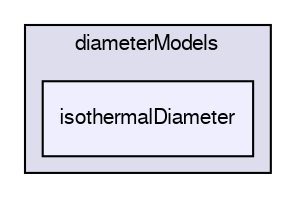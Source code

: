 digraph "applications/solvers/multiphase/twoPhaseEulerFoam/twoPhaseSystem/diameterModels/isothermalDiameter" {
  bgcolor=transparent;
  compound=true
  node [ fontsize="10", fontname="FreeSans"];
  edge [ labelfontsize="10", labelfontname="FreeSans"];
  subgraph clusterdir_1b4e163c8b0104bdcce8d831ee7dc741 {
    graph [ bgcolor="#ddddee", pencolor="black", label="diameterModels" fontname="FreeSans", fontsize="10", URL="dir_1b4e163c8b0104bdcce8d831ee7dc741.html"]
  dir_2c8db5ca05c22212d244cde8b46a778d [shape=box, label="isothermalDiameter", style="filled", fillcolor="#eeeeff", pencolor="black", URL="dir_2c8db5ca05c22212d244cde8b46a778d.html"];
  }
}
